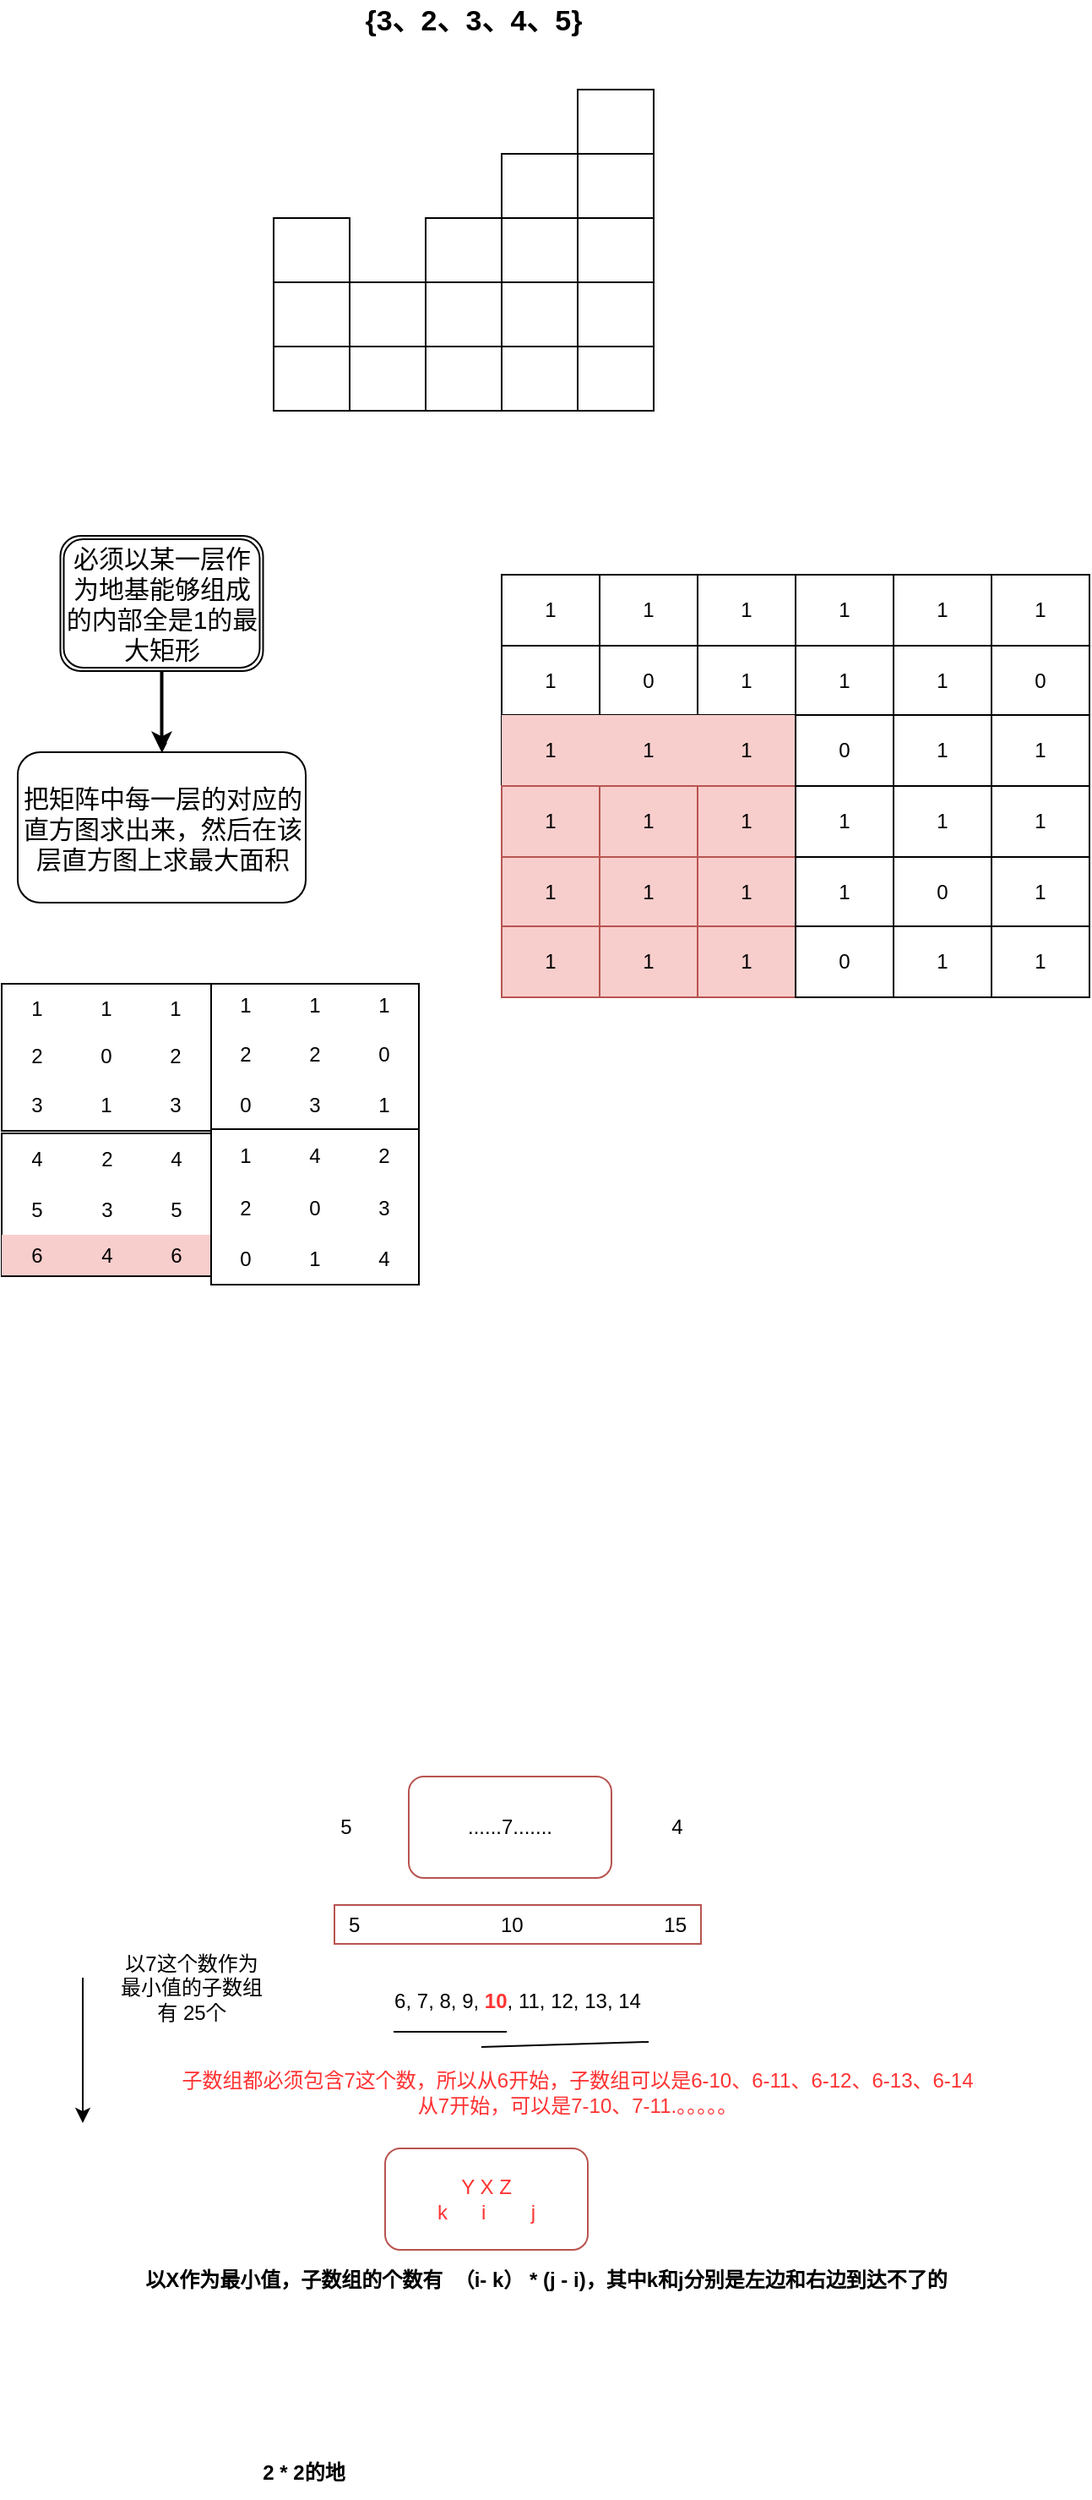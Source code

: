 <mxfile version="17.4.6" type="github">
  <diagram id="Ao6Q-67OHpFfz_EzXNG_" name="第 1 页">
    <mxGraphModel dx="3519" dy="1708" grid="0" gridSize="10" guides="1" tooltips="1" connect="1" arrows="1" fold="1" page="1" pageScale="1" pageWidth="827" pageHeight="1169" math="0" shadow="0">
      <root>
        <mxCell id="0" />
        <mxCell id="1" parent="0" />
        <mxCell id="5DBd3WqgXzm7yz9lVZFs-1" value="{3、2、3、4、5}" style="text;html=1;strokeColor=none;fillColor=none;align=center;verticalAlign=middle;whiteSpace=wrap;rounded=0;fontStyle=1;fontSize=17;" parent="1" vertex="1">
          <mxGeometry x="-2196" y="-496" width="203" height="25" as="geometry" />
        </mxCell>
        <mxCell id="5DBd3WqgXzm7yz9lVZFs-2" value="" style="group;" parent="1" vertex="1" connectable="0">
          <mxGeometry x="-2213" y="-443" width="225" height="190" as="geometry" />
        </mxCell>
        <mxCell id="5DBd3WqgXzm7yz9lVZFs-3" value="" style="rounded=0;whiteSpace=wrap;html=1;" parent="5DBd3WqgXzm7yz9lVZFs-2" vertex="1">
          <mxGeometry y="76" width="45" height="38" as="geometry" />
        </mxCell>
        <mxCell id="5DBd3WqgXzm7yz9lVZFs-4" value="" style="rounded=0;whiteSpace=wrap;html=1;" parent="5DBd3WqgXzm7yz9lVZFs-2" vertex="1">
          <mxGeometry y="114" width="45" height="38" as="geometry" />
        </mxCell>
        <mxCell id="5DBd3WqgXzm7yz9lVZFs-5" value="" style="rounded=0;whiteSpace=wrap;html=1;" parent="5DBd3WqgXzm7yz9lVZFs-2" vertex="1">
          <mxGeometry y="152" width="45" height="38" as="geometry" />
        </mxCell>
        <mxCell id="5DBd3WqgXzm7yz9lVZFs-6" value="" style="rounded=0;whiteSpace=wrap;html=1;" parent="5DBd3WqgXzm7yz9lVZFs-2" vertex="1">
          <mxGeometry x="45" y="152" width="45" height="38" as="geometry" />
        </mxCell>
        <mxCell id="5DBd3WqgXzm7yz9lVZFs-7" value="" style="rounded=0;whiteSpace=wrap;html=1;" parent="5DBd3WqgXzm7yz9lVZFs-2" vertex="1">
          <mxGeometry x="45" y="114" width="45" height="38" as="geometry" />
        </mxCell>
        <mxCell id="5DBd3WqgXzm7yz9lVZFs-8" value="" style="rounded=0;whiteSpace=wrap;html=1;" parent="5DBd3WqgXzm7yz9lVZFs-2" vertex="1">
          <mxGeometry x="90" y="152" width="45" height="38" as="geometry" />
        </mxCell>
        <mxCell id="5DBd3WqgXzm7yz9lVZFs-9" style="edgeStyle=none;rounded=0;orthogonalLoop=1;jettySize=auto;html=1;exitX=1;exitY=0.75;exitDx=0;exitDy=0;fontSize=17;endArrow=none;endFill=0;" parent="5DBd3WqgXzm7yz9lVZFs-2" source="5DBd3WqgXzm7yz9lVZFs-10" target="5DBd3WqgXzm7yz9lVZFs-11" edge="1">
          <mxGeometry relative="1" as="geometry" />
        </mxCell>
        <mxCell id="5DBd3WqgXzm7yz9lVZFs-10" value="" style="rounded=0;whiteSpace=wrap;html=1;" parent="5DBd3WqgXzm7yz9lVZFs-2" vertex="1">
          <mxGeometry x="90" y="114" width="45" height="38" as="geometry" />
        </mxCell>
        <mxCell id="5DBd3WqgXzm7yz9lVZFs-11" value="" style="rounded=0;whiteSpace=wrap;html=1;" parent="5DBd3WqgXzm7yz9lVZFs-2" vertex="1">
          <mxGeometry x="90" y="76" width="45" height="38" as="geometry" />
        </mxCell>
        <mxCell id="5DBd3WqgXzm7yz9lVZFs-12" value="" style="rounded=0;whiteSpace=wrap;html=1;" parent="5DBd3WqgXzm7yz9lVZFs-2" vertex="1">
          <mxGeometry x="135" y="152" width="45" height="38" as="geometry" />
        </mxCell>
        <mxCell id="5DBd3WqgXzm7yz9lVZFs-13" value="" style="rounded=0;whiteSpace=wrap;html=1;" parent="5DBd3WqgXzm7yz9lVZFs-2" vertex="1">
          <mxGeometry x="135" y="114" width="45" height="38" as="geometry" />
        </mxCell>
        <mxCell id="5DBd3WqgXzm7yz9lVZFs-14" style="edgeStyle=none;rounded=0;orthogonalLoop=1;jettySize=auto;html=1;exitX=0.25;exitY=1;exitDx=0;exitDy=0;fontSize=17;endArrow=none;endFill=0;" parent="5DBd3WqgXzm7yz9lVZFs-2" source="5DBd3WqgXzm7yz9lVZFs-15" target="5DBd3WqgXzm7yz9lVZFs-11" edge="1">
          <mxGeometry relative="1" as="geometry" />
        </mxCell>
        <mxCell id="5DBd3WqgXzm7yz9lVZFs-15" value="" style="rounded=0;whiteSpace=wrap;html=1;" parent="5DBd3WqgXzm7yz9lVZFs-2" vertex="1">
          <mxGeometry x="135" y="76" width="45" height="38" as="geometry" />
        </mxCell>
        <mxCell id="5DBd3WqgXzm7yz9lVZFs-16" value="" style="rounded=0;whiteSpace=wrap;html=1;" parent="5DBd3WqgXzm7yz9lVZFs-2" vertex="1">
          <mxGeometry x="135" y="38" width="45" height="38" as="geometry" />
        </mxCell>
        <mxCell id="5DBd3WqgXzm7yz9lVZFs-17" value="" style="rounded=0;whiteSpace=wrap;html=1;" parent="5DBd3WqgXzm7yz9lVZFs-2" vertex="1">
          <mxGeometry x="180" y="152" width="45" height="38" as="geometry" />
        </mxCell>
        <mxCell id="5DBd3WqgXzm7yz9lVZFs-18" value="" style="rounded=0;whiteSpace=wrap;html=1;" parent="5DBd3WqgXzm7yz9lVZFs-2" vertex="1">
          <mxGeometry x="180" y="114" width="45" height="38" as="geometry" />
        </mxCell>
        <mxCell id="5DBd3WqgXzm7yz9lVZFs-19" value="" style="rounded=0;whiteSpace=wrap;html=1;" parent="5DBd3WqgXzm7yz9lVZFs-2" vertex="1">
          <mxGeometry x="180" y="76" width="45" height="38" as="geometry" />
        </mxCell>
        <mxCell id="5DBd3WqgXzm7yz9lVZFs-20" value="" style="rounded=0;whiteSpace=wrap;html=1;" parent="5DBd3WqgXzm7yz9lVZFs-2" vertex="1">
          <mxGeometry x="180" y="38" width="45" height="38" as="geometry" />
        </mxCell>
        <mxCell id="5DBd3WqgXzm7yz9lVZFs-21" value="" style="rounded=0;whiteSpace=wrap;html=1;" parent="5DBd3WqgXzm7yz9lVZFs-2" vertex="1">
          <mxGeometry x="180" width="45" height="38" as="geometry" />
        </mxCell>
        <mxCell id="aiMcgrZ3w5792oBM2h3q-2" value="" style="shape=table;html=1;whiteSpace=wrap;startSize=0;container=1;collapsible=0;childLayout=tableLayout;" vertex="1" parent="1">
          <mxGeometry x="-2078" y="-156" width="174" height="125" as="geometry" />
        </mxCell>
        <mxCell id="aiMcgrZ3w5792oBM2h3q-3" value="" style="shape=tableRow;horizontal=0;startSize=0;swimlaneHead=0;swimlaneBody=0;top=0;left=0;bottom=0;right=0;collapsible=0;dropTarget=0;fillColor=none;points=[[0,0.5],[1,0.5]];portConstraint=eastwest;" vertex="1" parent="aiMcgrZ3w5792oBM2h3q-2">
          <mxGeometry width="174" height="42" as="geometry" />
        </mxCell>
        <mxCell id="aiMcgrZ3w5792oBM2h3q-4" value="1" style="shape=partialRectangle;html=1;whiteSpace=wrap;connectable=0;fillColor=none;top=0;left=0;bottom=0;right=0;overflow=hidden;" vertex="1" parent="aiMcgrZ3w5792oBM2h3q-3">
          <mxGeometry width="58" height="42" as="geometry">
            <mxRectangle width="58" height="42" as="alternateBounds" />
          </mxGeometry>
        </mxCell>
        <mxCell id="aiMcgrZ3w5792oBM2h3q-5" value="1" style="shape=partialRectangle;html=1;whiteSpace=wrap;connectable=0;fillColor=none;top=0;left=0;bottom=0;right=0;overflow=hidden;" vertex="1" parent="aiMcgrZ3w5792oBM2h3q-3">
          <mxGeometry x="58" width="58" height="42" as="geometry">
            <mxRectangle width="58" height="42" as="alternateBounds" />
          </mxGeometry>
        </mxCell>
        <mxCell id="aiMcgrZ3w5792oBM2h3q-6" value="1" style="shape=partialRectangle;html=1;whiteSpace=wrap;connectable=0;fillColor=none;top=0;left=0;bottom=0;right=0;overflow=hidden;" vertex="1" parent="aiMcgrZ3w5792oBM2h3q-3">
          <mxGeometry x="116" width="58" height="42" as="geometry">
            <mxRectangle width="58" height="42" as="alternateBounds" />
          </mxGeometry>
        </mxCell>
        <mxCell id="aiMcgrZ3w5792oBM2h3q-7" value="" style="shape=tableRow;horizontal=0;startSize=0;swimlaneHead=0;swimlaneBody=0;top=0;left=0;bottom=0;right=0;collapsible=0;dropTarget=0;fillColor=none;points=[[0,0.5],[1,0.5]];portConstraint=eastwest;" vertex="1" parent="aiMcgrZ3w5792oBM2h3q-2">
          <mxGeometry y="42" width="174" height="41" as="geometry" />
        </mxCell>
        <mxCell id="aiMcgrZ3w5792oBM2h3q-8" value="1" style="shape=partialRectangle;html=1;whiteSpace=wrap;connectable=0;fillColor=none;top=0;left=0;bottom=0;right=0;overflow=hidden;" vertex="1" parent="aiMcgrZ3w5792oBM2h3q-7">
          <mxGeometry width="58" height="41" as="geometry">
            <mxRectangle width="58" height="41" as="alternateBounds" />
          </mxGeometry>
        </mxCell>
        <mxCell id="aiMcgrZ3w5792oBM2h3q-9" value="0" style="shape=partialRectangle;html=1;whiteSpace=wrap;connectable=0;fillColor=none;top=0;left=0;bottom=0;right=0;overflow=hidden;" vertex="1" parent="aiMcgrZ3w5792oBM2h3q-7">
          <mxGeometry x="58" width="58" height="41" as="geometry">
            <mxRectangle width="58" height="41" as="alternateBounds" />
          </mxGeometry>
        </mxCell>
        <mxCell id="aiMcgrZ3w5792oBM2h3q-10" value="1" style="shape=partialRectangle;html=1;whiteSpace=wrap;connectable=0;fillColor=none;top=0;left=0;bottom=0;right=0;overflow=hidden;" vertex="1" parent="aiMcgrZ3w5792oBM2h3q-7">
          <mxGeometry x="116" width="58" height="41" as="geometry">
            <mxRectangle width="58" height="41" as="alternateBounds" />
          </mxGeometry>
        </mxCell>
        <mxCell id="aiMcgrZ3w5792oBM2h3q-11" value="" style="shape=tableRow;horizontal=0;startSize=0;swimlaneHead=0;swimlaneBody=0;top=0;left=0;bottom=0;right=0;collapsible=0;dropTarget=0;fillColor=#f8cecc;points=[[0,0.5],[1,0.5]];portConstraint=eastwest;strokeColor=#b85450;" vertex="1" parent="aiMcgrZ3w5792oBM2h3q-2">
          <mxGeometry y="83" width="174" height="42" as="geometry" />
        </mxCell>
        <mxCell id="aiMcgrZ3w5792oBM2h3q-12" value="1" style="shape=partialRectangle;html=1;whiteSpace=wrap;connectable=0;fillColor=#f8cecc;top=0;left=0;bottom=0;right=0;overflow=hidden;strokeColor=#B85450;" vertex="1" parent="aiMcgrZ3w5792oBM2h3q-11">
          <mxGeometry width="58" height="42" as="geometry">
            <mxRectangle width="58" height="42" as="alternateBounds" />
          </mxGeometry>
        </mxCell>
        <mxCell id="aiMcgrZ3w5792oBM2h3q-13" value="1" style="shape=partialRectangle;html=1;whiteSpace=wrap;connectable=0;fillColor=#f8cecc;top=0;left=0;bottom=0;right=0;overflow=hidden;strokeColor=#b85450;" vertex="1" parent="aiMcgrZ3w5792oBM2h3q-11">
          <mxGeometry x="58" width="58" height="42" as="geometry">
            <mxRectangle width="58" height="42" as="alternateBounds" />
          </mxGeometry>
        </mxCell>
        <mxCell id="aiMcgrZ3w5792oBM2h3q-14" value="1" style="shape=partialRectangle;html=1;whiteSpace=wrap;connectable=0;fillColor=#f8cecc;top=0;left=0;bottom=0;right=0;overflow=hidden;pointerEvents=1;strokeColor=#b85450;" vertex="1" parent="aiMcgrZ3w5792oBM2h3q-11">
          <mxGeometry x="116" width="58" height="42" as="geometry">
            <mxRectangle width="58" height="42" as="alternateBounds" />
          </mxGeometry>
        </mxCell>
        <mxCell id="aiMcgrZ3w5792oBM2h3q-15" value="" style="shape=table;html=1;whiteSpace=wrap;startSize=0;container=1;collapsible=0;childLayout=tableLayout;fillColor=#f8cecc;strokeColor=#b85450;" vertex="1" parent="1">
          <mxGeometry x="-2078" y="-31" width="174" height="125" as="geometry" />
        </mxCell>
        <mxCell id="aiMcgrZ3w5792oBM2h3q-16" value="" style="shape=tableRow;horizontal=0;startSize=0;swimlaneHead=0;swimlaneBody=0;top=0;left=0;bottom=0;right=0;collapsible=0;dropTarget=0;fillColor=none;points=[[0,0.5],[1,0.5]];portConstraint=eastwest;" vertex="1" parent="aiMcgrZ3w5792oBM2h3q-15">
          <mxGeometry width="174" height="42" as="geometry" />
        </mxCell>
        <mxCell id="aiMcgrZ3w5792oBM2h3q-17" value="1" style="shape=partialRectangle;html=1;whiteSpace=wrap;connectable=0;fillColor=none;top=0;left=0;bottom=0;right=0;overflow=hidden;" vertex="1" parent="aiMcgrZ3w5792oBM2h3q-16">
          <mxGeometry width="58" height="42" as="geometry">
            <mxRectangle width="58" height="42" as="alternateBounds" />
          </mxGeometry>
        </mxCell>
        <mxCell id="aiMcgrZ3w5792oBM2h3q-18" value="1" style="shape=partialRectangle;html=1;whiteSpace=wrap;connectable=0;fillColor=none;top=0;left=0;bottom=0;right=0;overflow=hidden;" vertex="1" parent="aiMcgrZ3w5792oBM2h3q-16">
          <mxGeometry x="58" width="58" height="42" as="geometry">
            <mxRectangle width="58" height="42" as="alternateBounds" />
          </mxGeometry>
        </mxCell>
        <mxCell id="aiMcgrZ3w5792oBM2h3q-19" value="1" style="shape=partialRectangle;html=1;whiteSpace=wrap;connectable=0;fillColor=none;top=0;left=0;bottom=0;right=0;overflow=hidden;" vertex="1" parent="aiMcgrZ3w5792oBM2h3q-16">
          <mxGeometry x="116" width="58" height="42" as="geometry">
            <mxRectangle width="58" height="42" as="alternateBounds" />
          </mxGeometry>
        </mxCell>
        <mxCell id="aiMcgrZ3w5792oBM2h3q-20" value="" style="shape=tableRow;horizontal=0;startSize=0;swimlaneHead=0;swimlaneBody=0;top=0;left=0;bottom=0;right=0;collapsible=0;dropTarget=0;fillColor=none;points=[[0,0.5],[1,0.5]];portConstraint=eastwest;" vertex="1" parent="aiMcgrZ3w5792oBM2h3q-15">
          <mxGeometry y="42" width="174" height="41" as="geometry" />
        </mxCell>
        <mxCell id="aiMcgrZ3w5792oBM2h3q-21" value="1" style="shape=partialRectangle;html=1;whiteSpace=wrap;connectable=0;fillColor=none;top=0;left=0;bottom=0;right=0;overflow=hidden;" vertex="1" parent="aiMcgrZ3w5792oBM2h3q-20">
          <mxGeometry width="58" height="41" as="geometry">
            <mxRectangle width="58" height="41" as="alternateBounds" />
          </mxGeometry>
        </mxCell>
        <mxCell id="aiMcgrZ3w5792oBM2h3q-22" value="1" style="shape=partialRectangle;html=1;whiteSpace=wrap;connectable=0;fillColor=none;top=0;left=0;bottom=0;right=0;overflow=hidden;" vertex="1" parent="aiMcgrZ3w5792oBM2h3q-20">
          <mxGeometry x="58" width="58" height="41" as="geometry">
            <mxRectangle width="58" height="41" as="alternateBounds" />
          </mxGeometry>
        </mxCell>
        <mxCell id="aiMcgrZ3w5792oBM2h3q-23" value="1" style="shape=partialRectangle;html=1;whiteSpace=wrap;connectable=0;fillColor=none;top=0;left=0;bottom=0;right=0;overflow=hidden;" vertex="1" parent="aiMcgrZ3w5792oBM2h3q-20">
          <mxGeometry x="116" width="58" height="41" as="geometry">
            <mxRectangle width="58" height="41" as="alternateBounds" />
          </mxGeometry>
        </mxCell>
        <mxCell id="aiMcgrZ3w5792oBM2h3q-24" value="" style="shape=tableRow;horizontal=0;startSize=0;swimlaneHead=0;swimlaneBody=0;top=0;left=0;bottom=0;right=0;collapsible=0;dropTarget=0;fillColor=none;points=[[0,0.5],[1,0.5]];portConstraint=eastwest;" vertex="1" parent="aiMcgrZ3w5792oBM2h3q-15">
          <mxGeometry y="83" width="174" height="42" as="geometry" />
        </mxCell>
        <mxCell id="aiMcgrZ3w5792oBM2h3q-25" value="1" style="shape=partialRectangle;html=1;whiteSpace=wrap;connectable=0;fillColor=none;top=0;left=0;bottom=0;right=0;overflow=hidden;" vertex="1" parent="aiMcgrZ3w5792oBM2h3q-24">
          <mxGeometry width="58" height="42" as="geometry">
            <mxRectangle width="58" height="42" as="alternateBounds" />
          </mxGeometry>
        </mxCell>
        <mxCell id="aiMcgrZ3w5792oBM2h3q-26" value="1" style="shape=partialRectangle;html=1;whiteSpace=wrap;connectable=0;fillColor=none;top=0;left=0;bottom=0;right=0;overflow=hidden;" vertex="1" parent="aiMcgrZ3w5792oBM2h3q-24">
          <mxGeometry x="58" width="58" height="42" as="geometry">
            <mxRectangle width="58" height="42" as="alternateBounds" />
          </mxGeometry>
        </mxCell>
        <mxCell id="aiMcgrZ3w5792oBM2h3q-27" value="1" style="shape=partialRectangle;html=1;whiteSpace=wrap;connectable=0;fillColor=none;top=0;left=0;bottom=0;right=0;overflow=hidden;pointerEvents=1;" vertex="1" parent="aiMcgrZ3w5792oBM2h3q-24">
          <mxGeometry x="116" width="58" height="42" as="geometry">
            <mxRectangle width="58" height="42" as="alternateBounds" />
          </mxGeometry>
        </mxCell>
        <mxCell id="aiMcgrZ3w5792oBM2h3q-28" value="" style="shape=table;html=1;whiteSpace=wrap;startSize=0;container=1;collapsible=0;childLayout=tableLayout;" vertex="1" parent="1">
          <mxGeometry x="-1904" y="-156" width="174" height="125" as="geometry" />
        </mxCell>
        <mxCell id="aiMcgrZ3w5792oBM2h3q-29" value="" style="shape=tableRow;horizontal=0;startSize=0;swimlaneHead=0;swimlaneBody=0;top=0;left=0;bottom=0;right=0;collapsible=0;dropTarget=0;fillColor=none;points=[[0,0.5],[1,0.5]];portConstraint=eastwest;" vertex="1" parent="aiMcgrZ3w5792oBM2h3q-28">
          <mxGeometry width="174" height="42" as="geometry" />
        </mxCell>
        <mxCell id="aiMcgrZ3w5792oBM2h3q-30" value="1" style="shape=partialRectangle;html=1;whiteSpace=wrap;connectable=0;fillColor=none;top=0;left=0;bottom=0;right=0;overflow=hidden;" vertex="1" parent="aiMcgrZ3w5792oBM2h3q-29">
          <mxGeometry width="58" height="42" as="geometry">
            <mxRectangle width="58" height="42" as="alternateBounds" />
          </mxGeometry>
        </mxCell>
        <mxCell id="aiMcgrZ3w5792oBM2h3q-31" value="1" style="shape=partialRectangle;html=1;whiteSpace=wrap;connectable=0;fillColor=none;top=0;left=0;bottom=0;right=0;overflow=hidden;" vertex="1" parent="aiMcgrZ3w5792oBM2h3q-29">
          <mxGeometry x="58" width="58" height="42" as="geometry">
            <mxRectangle width="58" height="42" as="alternateBounds" />
          </mxGeometry>
        </mxCell>
        <mxCell id="aiMcgrZ3w5792oBM2h3q-32" value="1" style="shape=partialRectangle;html=1;whiteSpace=wrap;connectable=0;fillColor=none;top=0;left=0;bottom=0;right=0;overflow=hidden;" vertex="1" parent="aiMcgrZ3w5792oBM2h3q-29">
          <mxGeometry x="116" width="58" height="42" as="geometry">
            <mxRectangle width="58" height="42" as="alternateBounds" />
          </mxGeometry>
        </mxCell>
        <mxCell id="aiMcgrZ3w5792oBM2h3q-33" value="" style="shape=tableRow;horizontal=0;startSize=0;swimlaneHead=0;swimlaneBody=0;top=0;left=0;bottom=0;right=0;collapsible=0;dropTarget=0;fillColor=none;points=[[0,0.5],[1,0.5]];portConstraint=eastwest;" vertex="1" parent="aiMcgrZ3w5792oBM2h3q-28">
          <mxGeometry y="42" width="174" height="41" as="geometry" />
        </mxCell>
        <mxCell id="aiMcgrZ3w5792oBM2h3q-34" value="1" style="shape=partialRectangle;html=1;whiteSpace=wrap;connectable=0;fillColor=none;top=0;left=0;bottom=0;right=0;overflow=hidden;" vertex="1" parent="aiMcgrZ3w5792oBM2h3q-33">
          <mxGeometry width="58" height="41" as="geometry">
            <mxRectangle width="58" height="41" as="alternateBounds" />
          </mxGeometry>
        </mxCell>
        <mxCell id="aiMcgrZ3w5792oBM2h3q-35" value="1" style="shape=partialRectangle;html=1;whiteSpace=wrap;connectable=0;fillColor=none;top=0;left=0;bottom=0;right=0;overflow=hidden;" vertex="1" parent="aiMcgrZ3w5792oBM2h3q-33">
          <mxGeometry x="58" width="58" height="41" as="geometry">
            <mxRectangle width="58" height="41" as="alternateBounds" />
          </mxGeometry>
        </mxCell>
        <mxCell id="aiMcgrZ3w5792oBM2h3q-36" value="0" style="shape=partialRectangle;html=1;whiteSpace=wrap;connectable=0;fillColor=none;top=0;left=0;bottom=0;right=0;overflow=hidden;" vertex="1" parent="aiMcgrZ3w5792oBM2h3q-33">
          <mxGeometry x="116" width="58" height="41" as="geometry">
            <mxRectangle width="58" height="41" as="alternateBounds" />
          </mxGeometry>
        </mxCell>
        <mxCell id="aiMcgrZ3w5792oBM2h3q-37" value="" style="shape=tableRow;horizontal=0;startSize=0;swimlaneHead=0;swimlaneBody=0;top=0;left=0;bottom=0;right=0;collapsible=0;dropTarget=0;fillColor=none;points=[[0,0.5],[1,0.5]];portConstraint=eastwest;" vertex="1" parent="aiMcgrZ3w5792oBM2h3q-28">
          <mxGeometry y="83" width="174" height="42" as="geometry" />
        </mxCell>
        <mxCell id="aiMcgrZ3w5792oBM2h3q-38" value="0" style="shape=partialRectangle;html=1;whiteSpace=wrap;connectable=0;fillColor=none;top=0;left=0;bottom=0;right=0;overflow=hidden;" vertex="1" parent="aiMcgrZ3w5792oBM2h3q-37">
          <mxGeometry width="58" height="42" as="geometry">
            <mxRectangle width="58" height="42" as="alternateBounds" />
          </mxGeometry>
        </mxCell>
        <mxCell id="aiMcgrZ3w5792oBM2h3q-39" value="1" style="shape=partialRectangle;html=1;whiteSpace=wrap;connectable=0;fillColor=none;top=0;left=0;bottom=0;right=0;overflow=hidden;" vertex="1" parent="aiMcgrZ3w5792oBM2h3q-37">
          <mxGeometry x="58" width="58" height="42" as="geometry">
            <mxRectangle width="58" height="42" as="alternateBounds" />
          </mxGeometry>
        </mxCell>
        <mxCell id="aiMcgrZ3w5792oBM2h3q-40" value="1" style="shape=partialRectangle;html=1;whiteSpace=wrap;connectable=0;fillColor=none;top=0;left=0;bottom=0;right=0;overflow=hidden;pointerEvents=1;" vertex="1" parent="aiMcgrZ3w5792oBM2h3q-37">
          <mxGeometry x="116" width="58" height="42" as="geometry">
            <mxRectangle width="58" height="42" as="alternateBounds" />
          </mxGeometry>
        </mxCell>
        <mxCell id="aiMcgrZ3w5792oBM2h3q-41" value="" style="shape=table;html=1;whiteSpace=wrap;startSize=0;container=1;collapsible=0;childLayout=tableLayout;" vertex="1" parent="1">
          <mxGeometry x="-1904" y="-31" width="174" height="125" as="geometry" />
        </mxCell>
        <mxCell id="aiMcgrZ3w5792oBM2h3q-42" value="" style="shape=tableRow;horizontal=0;startSize=0;swimlaneHead=0;swimlaneBody=0;top=0;left=0;bottom=0;right=0;collapsible=0;dropTarget=0;fillColor=none;points=[[0,0.5],[1,0.5]];portConstraint=eastwest;" vertex="1" parent="aiMcgrZ3w5792oBM2h3q-41">
          <mxGeometry width="174" height="42" as="geometry" />
        </mxCell>
        <mxCell id="aiMcgrZ3w5792oBM2h3q-43" value="1" style="shape=partialRectangle;html=1;whiteSpace=wrap;connectable=0;fillColor=none;top=0;left=0;bottom=0;right=0;overflow=hidden;" vertex="1" parent="aiMcgrZ3w5792oBM2h3q-42">
          <mxGeometry width="58" height="42" as="geometry">
            <mxRectangle width="58" height="42" as="alternateBounds" />
          </mxGeometry>
        </mxCell>
        <mxCell id="aiMcgrZ3w5792oBM2h3q-44" value="1" style="shape=partialRectangle;html=1;whiteSpace=wrap;connectable=0;fillColor=none;top=0;left=0;bottom=0;right=0;overflow=hidden;" vertex="1" parent="aiMcgrZ3w5792oBM2h3q-42">
          <mxGeometry x="58" width="58" height="42" as="geometry">
            <mxRectangle width="58" height="42" as="alternateBounds" />
          </mxGeometry>
        </mxCell>
        <mxCell id="aiMcgrZ3w5792oBM2h3q-45" value="1" style="shape=partialRectangle;html=1;whiteSpace=wrap;connectable=0;fillColor=none;top=0;left=0;bottom=0;right=0;overflow=hidden;" vertex="1" parent="aiMcgrZ3w5792oBM2h3q-42">
          <mxGeometry x="116" width="58" height="42" as="geometry">
            <mxRectangle width="58" height="42" as="alternateBounds" />
          </mxGeometry>
        </mxCell>
        <mxCell id="aiMcgrZ3w5792oBM2h3q-46" value="" style="shape=tableRow;horizontal=0;startSize=0;swimlaneHead=0;swimlaneBody=0;top=0;left=0;bottom=0;right=0;collapsible=0;dropTarget=0;fillColor=none;points=[[0,0.5],[1,0.5]];portConstraint=eastwest;" vertex="1" parent="aiMcgrZ3w5792oBM2h3q-41">
          <mxGeometry y="42" width="174" height="41" as="geometry" />
        </mxCell>
        <mxCell id="aiMcgrZ3w5792oBM2h3q-47" value="1" style="shape=partialRectangle;html=1;whiteSpace=wrap;connectable=0;fillColor=none;top=0;left=0;bottom=0;right=0;overflow=hidden;" vertex="1" parent="aiMcgrZ3w5792oBM2h3q-46">
          <mxGeometry width="58" height="41" as="geometry">
            <mxRectangle width="58" height="41" as="alternateBounds" />
          </mxGeometry>
        </mxCell>
        <mxCell id="aiMcgrZ3w5792oBM2h3q-48" value="0" style="shape=partialRectangle;html=1;whiteSpace=wrap;connectable=0;fillColor=none;top=0;left=0;bottom=0;right=0;overflow=hidden;" vertex="1" parent="aiMcgrZ3w5792oBM2h3q-46">
          <mxGeometry x="58" width="58" height="41" as="geometry">
            <mxRectangle width="58" height="41" as="alternateBounds" />
          </mxGeometry>
        </mxCell>
        <mxCell id="aiMcgrZ3w5792oBM2h3q-49" value="1" style="shape=partialRectangle;html=1;whiteSpace=wrap;connectable=0;fillColor=none;top=0;left=0;bottom=0;right=0;overflow=hidden;" vertex="1" parent="aiMcgrZ3w5792oBM2h3q-46">
          <mxGeometry x="116" width="58" height="41" as="geometry">
            <mxRectangle width="58" height="41" as="alternateBounds" />
          </mxGeometry>
        </mxCell>
        <mxCell id="aiMcgrZ3w5792oBM2h3q-50" value="" style="shape=tableRow;horizontal=0;startSize=0;swimlaneHead=0;swimlaneBody=0;top=0;left=0;bottom=0;right=0;collapsible=0;dropTarget=0;fillColor=none;points=[[0,0.5],[1,0.5]];portConstraint=eastwest;" vertex="1" parent="aiMcgrZ3w5792oBM2h3q-41">
          <mxGeometry y="83" width="174" height="42" as="geometry" />
        </mxCell>
        <mxCell id="aiMcgrZ3w5792oBM2h3q-51" value="0" style="shape=partialRectangle;html=1;whiteSpace=wrap;connectable=0;fillColor=none;top=0;left=0;bottom=0;right=0;overflow=hidden;" vertex="1" parent="aiMcgrZ3w5792oBM2h3q-50">
          <mxGeometry width="58" height="42" as="geometry">
            <mxRectangle width="58" height="42" as="alternateBounds" />
          </mxGeometry>
        </mxCell>
        <mxCell id="aiMcgrZ3w5792oBM2h3q-52" value="1" style="shape=partialRectangle;html=1;whiteSpace=wrap;connectable=0;fillColor=none;top=0;left=0;bottom=0;right=0;overflow=hidden;" vertex="1" parent="aiMcgrZ3w5792oBM2h3q-50">
          <mxGeometry x="58" width="58" height="42" as="geometry">
            <mxRectangle width="58" height="42" as="alternateBounds" />
          </mxGeometry>
        </mxCell>
        <mxCell id="aiMcgrZ3w5792oBM2h3q-53" value="1" style="shape=partialRectangle;html=1;whiteSpace=wrap;connectable=0;fillColor=none;top=0;left=0;bottom=0;right=0;overflow=hidden;pointerEvents=1;" vertex="1" parent="aiMcgrZ3w5792oBM2h3q-50">
          <mxGeometry x="116" width="58" height="42" as="geometry">
            <mxRectangle width="58" height="42" as="alternateBounds" />
          </mxGeometry>
        </mxCell>
        <mxCell id="aiMcgrZ3w5792oBM2h3q-55" value="把矩阵中每一层的对应的直方图求出来，然后在该层直方图上求最大面积" style="rounded=1;whiteSpace=wrap;html=1;fontSize=15;" vertex="1" parent="1">
          <mxGeometry x="-2364.5" y="-51" width="170.5" height="89" as="geometry" />
        </mxCell>
        <mxCell id="aiMcgrZ3w5792oBM2h3q-58" style="edgeStyle=orthogonalEdgeStyle;rounded=0;orthogonalLoop=1;jettySize=auto;html=1;entryX=0.5;entryY=0;entryDx=0;entryDy=0;fontSize=16;strokeWidth=2;" edge="1" parent="1" source="aiMcgrZ3w5792oBM2h3q-57" target="aiMcgrZ3w5792oBM2h3q-55">
          <mxGeometry relative="1" as="geometry" />
        </mxCell>
        <mxCell id="aiMcgrZ3w5792oBM2h3q-59" value="" style="edgeStyle=orthogonalEdgeStyle;rounded=0;orthogonalLoop=1;jettySize=auto;html=1;fontSize=16;strokeWidth=0;" edge="1" parent="1" source="aiMcgrZ3w5792oBM2h3q-57" target="aiMcgrZ3w5792oBM2h3q-55">
          <mxGeometry relative="1" as="geometry" />
        </mxCell>
        <mxCell id="aiMcgrZ3w5792oBM2h3q-57" value="必须以某一层作为地基能够组成的内部全是1的最大矩形" style="shape=ext;double=1;rounded=1;whiteSpace=wrap;html=1;fontSize=15;" vertex="1" parent="1">
          <mxGeometry x="-2339.25" y="-179" width="120" height="80" as="geometry" />
        </mxCell>
        <mxCell id="aiMcgrZ3w5792oBM2h3q-62" value="" style="shape=table;html=1;whiteSpace=wrap;startSize=0;container=1;collapsible=0;childLayout=tableLayout;columnLines=0;rowLines=0;rounded=0;sketch=0;" vertex="1" parent="1">
          <mxGeometry x="-2374" y="86" width="124" height="87" as="geometry" />
        </mxCell>
        <mxCell id="aiMcgrZ3w5792oBM2h3q-63" value="" style="shape=tableRow;horizontal=0;startSize=0;swimlaneHead=0;swimlaneBody=0;top=0;left=0;bottom=0;right=0;collapsible=0;dropTarget=0;fillColor=none;points=[[0,0.5],[1,0.5]];portConstraint=eastwest;rounded=0;sketch=0;" vertex="1" parent="aiMcgrZ3w5792oBM2h3q-62">
          <mxGeometry width="124" height="29" as="geometry" />
        </mxCell>
        <mxCell id="aiMcgrZ3w5792oBM2h3q-64" value="1" style="shape=partialRectangle;html=1;whiteSpace=wrap;connectable=0;fillColor=none;top=0;left=0;bottom=0;right=0;overflow=hidden;fontSize=12;rounded=0;sketch=0;" vertex="1" parent="aiMcgrZ3w5792oBM2h3q-63">
          <mxGeometry width="42" height="29" as="geometry">
            <mxRectangle width="42" height="29" as="alternateBounds" />
          </mxGeometry>
        </mxCell>
        <mxCell id="aiMcgrZ3w5792oBM2h3q-65" value="1" style="shape=partialRectangle;html=1;whiteSpace=wrap;connectable=0;fillColor=none;top=0;left=0;bottom=0;right=0;overflow=hidden;fontSize=12;rounded=0;sketch=0;" vertex="1" parent="aiMcgrZ3w5792oBM2h3q-63">
          <mxGeometry x="42" width="40" height="29" as="geometry">
            <mxRectangle width="40" height="29" as="alternateBounds" />
          </mxGeometry>
        </mxCell>
        <mxCell id="aiMcgrZ3w5792oBM2h3q-66" value="1" style="shape=partialRectangle;html=1;whiteSpace=wrap;connectable=0;fillColor=none;top=0;left=0;bottom=0;right=0;overflow=hidden;fontSize=12;rounded=0;sketch=0;" vertex="1" parent="aiMcgrZ3w5792oBM2h3q-63">
          <mxGeometry x="82" width="42" height="29" as="geometry">
            <mxRectangle width="42" height="29" as="alternateBounds" />
          </mxGeometry>
        </mxCell>
        <mxCell id="aiMcgrZ3w5792oBM2h3q-67" value="" style="shape=tableRow;horizontal=0;startSize=0;swimlaneHead=0;swimlaneBody=0;top=0;left=0;bottom=0;right=0;collapsible=0;dropTarget=0;fillColor=none;points=[[0,0.5],[1,0.5]];portConstraint=eastwest;rounded=0;sketch=0;" vertex="1" parent="aiMcgrZ3w5792oBM2h3q-62">
          <mxGeometry y="29" width="124" height="28" as="geometry" />
        </mxCell>
        <mxCell id="aiMcgrZ3w5792oBM2h3q-68" value="2" style="shape=partialRectangle;html=1;whiteSpace=wrap;connectable=0;fillColor=none;top=0;left=0;bottom=0;right=0;overflow=hidden;fontSize=12;rounded=0;sketch=0;" vertex="1" parent="aiMcgrZ3w5792oBM2h3q-67">
          <mxGeometry width="42" height="28" as="geometry">
            <mxRectangle width="42" height="28" as="alternateBounds" />
          </mxGeometry>
        </mxCell>
        <mxCell id="aiMcgrZ3w5792oBM2h3q-69" value="0" style="shape=partialRectangle;html=1;whiteSpace=wrap;connectable=0;fillColor=none;top=0;left=0;bottom=0;right=0;overflow=hidden;fontSize=12;rounded=0;sketch=0;" vertex="1" parent="aiMcgrZ3w5792oBM2h3q-67">
          <mxGeometry x="42" width="40" height="28" as="geometry">
            <mxRectangle width="40" height="28" as="alternateBounds" />
          </mxGeometry>
        </mxCell>
        <mxCell id="aiMcgrZ3w5792oBM2h3q-70" value="2" style="shape=partialRectangle;html=1;whiteSpace=wrap;connectable=0;fillColor=none;top=0;left=0;bottom=0;right=0;overflow=hidden;fontSize=12;rounded=0;sketch=0;" vertex="1" parent="aiMcgrZ3w5792oBM2h3q-67">
          <mxGeometry x="82" width="42" height="28" as="geometry">
            <mxRectangle width="42" height="28" as="alternateBounds" />
          </mxGeometry>
        </mxCell>
        <mxCell id="aiMcgrZ3w5792oBM2h3q-71" value="" style="shape=tableRow;horizontal=0;startSize=0;swimlaneHead=0;swimlaneBody=0;top=0;left=0;bottom=0;right=0;collapsible=0;dropTarget=0;fillColor=none;points=[[0,0.5],[1,0.5]];portConstraint=eastwest;rounded=0;sketch=0;" vertex="1" parent="aiMcgrZ3w5792oBM2h3q-62">
          <mxGeometry y="57" width="124" height="30" as="geometry" />
        </mxCell>
        <mxCell id="aiMcgrZ3w5792oBM2h3q-72" value="3" style="shape=partialRectangle;html=1;whiteSpace=wrap;connectable=0;fillColor=none;top=0;left=0;bottom=0;right=0;overflow=hidden;fontSize=12;rounded=0;sketch=0;" vertex="1" parent="aiMcgrZ3w5792oBM2h3q-71">
          <mxGeometry width="42" height="30" as="geometry">
            <mxRectangle width="42" height="30" as="alternateBounds" />
          </mxGeometry>
        </mxCell>
        <mxCell id="aiMcgrZ3w5792oBM2h3q-73" value="1" style="shape=partialRectangle;html=1;whiteSpace=wrap;connectable=0;fillColor=none;top=0;left=0;bottom=0;right=0;overflow=hidden;fontSize=12;rounded=0;sketch=0;" vertex="1" parent="aiMcgrZ3w5792oBM2h3q-71">
          <mxGeometry x="42" width="40" height="30" as="geometry">
            <mxRectangle width="40" height="30" as="alternateBounds" />
          </mxGeometry>
        </mxCell>
        <mxCell id="aiMcgrZ3w5792oBM2h3q-74" value="3" style="shape=partialRectangle;html=1;whiteSpace=wrap;connectable=0;fillColor=none;top=0;left=0;bottom=0;right=0;overflow=hidden;fontSize=12;rounded=0;sketch=0;" vertex="1" parent="aiMcgrZ3w5792oBM2h3q-71">
          <mxGeometry x="82" width="42" height="30" as="geometry">
            <mxRectangle width="42" height="30" as="alternateBounds" />
          </mxGeometry>
        </mxCell>
        <mxCell id="aiMcgrZ3w5792oBM2h3q-102" value="" style="shape=table;html=1;whiteSpace=wrap;startSize=0;container=1;collapsible=0;childLayout=tableLayout;columnLines=0;rowLines=0;rounded=0;sketch=0;" vertex="1" parent="1">
          <mxGeometry x="-2374" y="174.52" width="124" height="84.48" as="geometry" />
        </mxCell>
        <mxCell id="aiMcgrZ3w5792oBM2h3q-103" value="" style="shape=tableRow;horizontal=0;startSize=0;swimlaneHead=0;swimlaneBody=0;top=0;left=0;bottom=0;right=0;collapsible=0;dropTarget=0;fillColor=none;points=[[0,0.5],[1,0.5]];portConstraint=eastwest;rounded=0;sketch=0;" vertex="1" parent="aiMcgrZ3w5792oBM2h3q-102">
          <mxGeometry width="124" height="31" as="geometry" />
        </mxCell>
        <mxCell id="aiMcgrZ3w5792oBM2h3q-104" value="4" style="shape=partialRectangle;html=1;whiteSpace=wrap;connectable=0;fillColor=none;top=0;left=0;bottom=0;right=0;overflow=hidden;fontSize=12;rounded=0;sketch=0;" vertex="1" parent="aiMcgrZ3w5792oBM2h3q-103">
          <mxGeometry width="42" height="31" as="geometry">
            <mxRectangle width="42" height="31" as="alternateBounds" />
          </mxGeometry>
        </mxCell>
        <mxCell id="aiMcgrZ3w5792oBM2h3q-105" value="2" style="shape=partialRectangle;html=1;whiteSpace=wrap;connectable=0;fillColor=none;top=0;left=0;bottom=0;right=0;overflow=hidden;fontSize=12;rounded=0;sketch=0;" vertex="1" parent="aiMcgrZ3w5792oBM2h3q-103">
          <mxGeometry x="42" width="41" height="31" as="geometry">
            <mxRectangle width="41" height="31" as="alternateBounds" />
          </mxGeometry>
        </mxCell>
        <mxCell id="aiMcgrZ3w5792oBM2h3q-106" value="4" style="shape=partialRectangle;html=1;whiteSpace=wrap;connectable=0;fillColor=none;top=0;left=0;bottom=0;right=0;overflow=hidden;fontSize=12;rounded=0;sketch=0;" vertex="1" parent="aiMcgrZ3w5792oBM2h3q-103">
          <mxGeometry x="83" width="41" height="31" as="geometry">
            <mxRectangle width="41" height="31" as="alternateBounds" />
          </mxGeometry>
        </mxCell>
        <mxCell id="aiMcgrZ3w5792oBM2h3q-107" value="" style="shape=tableRow;horizontal=0;startSize=0;swimlaneHead=0;swimlaneBody=0;top=0;left=0;bottom=0;right=0;collapsible=0;dropTarget=0;fillColor=none;points=[[0,0.5],[1,0.5]];portConstraint=eastwest;rounded=0;sketch=0;" vertex="1" parent="aiMcgrZ3w5792oBM2h3q-102">
          <mxGeometry y="31" width="124" height="29" as="geometry" />
        </mxCell>
        <mxCell id="aiMcgrZ3w5792oBM2h3q-108" value="5" style="shape=partialRectangle;html=1;whiteSpace=wrap;connectable=0;fillColor=none;top=0;left=0;bottom=0;right=0;overflow=hidden;fontSize=12;rounded=0;sketch=0;" vertex="1" parent="aiMcgrZ3w5792oBM2h3q-107">
          <mxGeometry width="42" height="29" as="geometry">
            <mxRectangle width="42" height="29" as="alternateBounds" />
          </mxGeometry>
        </mxCell>
        <mxCell id="aiMcgrZ3w5792oBM2h3q-109" value="3" style="shape=partialRectangle;html=1;whiteSpace=wrap;connectable=0;fillColor=none;top=0;left=0;bottom=0;right=0;overflow=hidden;fontSize=12;rounded=0;sketch=0;" vertex="1" parent="aiMcgrZ3w5792oBM2h3q-107">
          <mxGeometry x="42" width="41" height="29" as="geometry">
            <mxRectangle width="41" height="29" as="alternateBounds" />
          </mxGeometry>
        </mxCell>
        <mxCell id="aiMcgrZ3w5792oBM2h3q-110" value="5" style="shape=partialRectangle;html=1;whiteSpace=wrap;connectable=0;fillColor=none;top=0;left=0;bottom=0;right=0;overflow=hidden;fontSize=12;rounded=0;sketch=0;" vertex="1" parent="aiMcgrZ3w5792oBM2h3q-107">
          <mxGeometry x="83" width="41" height="29" as="geometry">
            <mxRectangle width="41" height="29" as="alternateBounds" />
          </mxGeometry>
        </mxCell>
        <mxCell id="aiMcgrZ3w5792oBM2h3q-111" value="" style="shape=tableRow;horizontal=0;startSize=0;swimlaneHead=0;swimlaneBody=0;top=0;left=0;bottom=0;right=0;collapsible=0;dropTarget=0;fillColor=none;points=[[0,0.5],[1,0.5]];portConstraint=eastwest;rounded=0;sketch=0;" vertex="1" parent="aiMcgrZ3w5792oBM2h3q-102">
          <mxGeometry y="60" width="124" height="24" as="geometry" />
        </mxCell>
        <mxCell id="aiMcgrZ3w5792oBM2h3q-112" value="6" style="shape=partialRectangle;html=1;whiteSpace=wrap;connectable=0;fillColor=#f8cecc;top=0;left=0;bottom=0;right=0;overflow=hidden;fontSize=12;rounded=0;sketch=0;strokeColor=#b85450;" vertex="1" parent="aiMcgrZ3w5792oBM2h3q-111">
          <mxGeometry width="42" height="24" as="geometry">
            <mxRectangle width="42" height="24" as="alternateBounds" />
          </mxGeometry>
        </mxCell>
        <mxCell id="aiMcgrZ3w5792oBM2h3q-113" value="4" style="shape=partialRectangle;html=1;whiteSpace=wrap;connectable=0;fillColor=#f8cecc;top=0;left=0;bottom=0;right=0;overflow=hidden;fontSize=12;rounded=0;sketch=0;strokeColor=#b85450;" vertex="1" parent="aiMcgrZ3w5792oBM2h3q-111">
          <mxGeometry x="42" width="41" height="24" as="geometry">
            <mxRectangle width="41" height="24" as="alternateBounds" />
          </mxGeometry>
        </mxCell>
        <mxCell id="aiMcgrZ3w5792oBM2h3q-114" value="6" style="shape=partialRectangle;html=1;whiteSpace=wrap;connectable=0;fillColor=#f8cecc;top=0;left=0;bottom=0;right=0;overflow=hidden;fontSize=12;rounded=0;sketch=0;strokeColor=#b85450;" vertex="1" parent="aiMcgrZ3w5792oBM2h3q-111">
          <mxGeometry x="83" width="41" height="24" as="geometry">
            <mxRectangle width="41" height="24" as="alternateBounds" />
          </mxGeometry>
        </mxCell>
        <mxCell id="aiMcgrZ3w5792oBM2h3q-115" value="" style="shape=table;html=1;whiteSpace=wrap;startSize=0;container=1;collapsible=0;childLayout=tableLayout;columnLines=0;rowLines=0;rounded=0;sketch=0;" vertex="1" parent="1">
          <mxGeometry x="-2250" y="86" width="123" height="86" as="geometry" />
        </mxCell>
        <mxCell id="aiMcgrZ3w5792oBM2h3q-116" value="" style="shape=tableRow;horizontal=0;startSize=0;swimlaneHead=0;swimlaneBody=0;top=0;left=0;bottom=0;right=0;collapsible=0;dropTarget=0;fillColor=none;points=[[0,0.5],[1,0.5]];portConstraint=eastwest;rounded=0;sketch=0;" vertex="1" parent="aiMcgrZ3w5792oBM2h3q-115">
          <mxGeometry width="123" height="26" as="geometry" />
        </mxCell>
        <mxCell id="aiMcgrZ3w5792oBM2h3q-117" value="1" style="shape=partialRectangle;html=1;whiteSpace=wrap;connectable=0;fillColor=none;top=0;left=0;bottom=0;right=0;overflow=hidden;fontSize=12;rounded=0;sketch=0;" vertex="1" parent="aiMcgrZ3w5792oBM2h3q-116">
          <mxGeometry width="41" height="26" as="geometry">
            <mxRectangle width="41" height="26" as="alternateBounds" />
          </mxGeometry>
        </mxCell>
        <mxCell id="aiMcgrZ3w5792oBM2h3q-118" value="1" style="shape=partialRectangle;html=1;whiteSpace=wrap;connectable=0;fillColor=none;top=0;left=0;bottom=0;right=0;overflow=hidden;fontSize=12;rounded=0;sketch=0;" vertex="1" parent="aiMcgrZ3w5792oBM2h3q-116">
          <mxGeometry x="41" width="41" height="26" as="geometry">
            <mxRectangle width="41" height="26" as="alternateBounds" />
          </mxGeometry>
        </mxCell>
        <mxCell id="aiMcgrZ3w5792oBM2h3q-119" value="1" style="shape=partialRectangle;html=1;whiteSpace=wrap;connectable=0;fillColor=none;top=0;left=0;bottom=0;right=0;overflow=hidden;fontSize=12;rounded=0;sketch=0;" vertex="1" parent="aiMcgrZ3w5792oBM2h3q-116">
          <mxGeometry x="82" width="41" height="26" as="geometry">
            <mxRectangle width="41" height="26" as="alternateBounds" />
          </mxGeometry>
        </mxCell>
        <mxCell id="aiMcgrZ3w5792oBM2h3q-120" value="" style="shape=tableRow;horizontal=0;startSize=0;swimlaneHead=0;swimlaneBody=0;top=0;left=0;bottom=0;right=0;collapsible=0;dropTarget=0;fillColor=none;points=[[0,0.5],[1,0.5]];portConstraint=eastwest;rounded=0;sketch=0;" vertex="1" parent="aiMcgrZ3w5792oBM2h3q-115">
          <mxGeometry y="26" width="123" height="31" as="geometry" />
        </mxCell>
        <mxCell id="aiMcgrZ3w5792oBM2h3q-121" value="2" style="shape=partialRectangle;html=1;whiteSpace=wrap;connectable=0;fillColor=none;top=0;left=0;bottom=0;right=0;overflow=hidden;fontSize=12;rounded=0;sketch=0;" vertex="1" parent="aiMcgrZ3w5792oBM2h3q-120">
          <mxGeometry width="41" height="31" as="geometry">
            <mxRectangle width="41" height="31" as="alternateBounds" />
          </mxGeometry>
        </mxCell>
        <mxCell id="aiMcgrZ3w5792oBM2h3q-122" value="2" style="shape=partialRectangle;html=1;whiteSpace=wrap;connectable=0;fillColor=none;top=0;left=0;bottom=0;right=0;overflow=hidden;fontSize=12;rounded=0;sketch=0;" vertex="1" parent="aiMcgrZ3w5792oBM2h3q-120">
          <mxGeometry x="41" width="41" height="31" as="geometry">
            <mxRectangle width="41" height="31" as="alternateBounds" />
          </mxGeometry>
        </mxCell>
        <mxCell id="aiMcgrZ3w5792oBM2h3q-123" value="0" style="shape=partialRectangle;html=1;whiteSpace=wrap;connectable=0;fillColor=none;top=0;left=0;bottom=0;right=0;overflow=hidden;fontSize=12;rounded=0;sketch=0;" vertex="1" parent="aiMcgrZ3w5792oBM2h3q-120">
          <mxGeometry x="82" width="41" height="31" as="geometry">
            <mxRectangle width="41" height="31" as="alternateBounds" />
          </mxGeometry>
        </mxCell>
        <mxCell id="aiMcgrZ3w5792oBM2h3q-124" value="" style="shape=tableRow;horizontal=0;startSize=0;swimlaneHead=0;swimlaneBody=0;top=0;left=0;bottom=0;right=0;collapsible=0;dropTarget=0;fillColor=none;points=[[0,0.5],[1,0.5]];portConstraint=eastwest;rounded=0;sketch=0;" vertex="1" parent="aiMcgrZ3w5792oBM2h3q-115">
          <mxGeometry y="57" width="123" height="29" as="geometry" />
        </mxCell>
        <mxCell id="aiMcgrZ3w5792oBM2h3q-125" value="0" style="shape=partialRectangle;html=1;whiteSpace=wrap;connectable=0;fillColor=none;top=0;left=0;bottom=0;right=0;overflow=hidden;fontSize=12;rounded=0;sketch=0;" vertex="1" parent="aiMcgrZ3w5792oBM2h3q-124">
          <mxGeometry width="41" height="29" as="geometry">
            <mxRectangle width="41" height="29" as="alternateBounds" />
          </mxGeometry>
        </mxCell>
        <mxCell id="aiMcgrZ3w5792oBM2h3q-126" value="3" style="shape=partialRectangle;html=1;whiteSpace=wrap;connectable=0;fillColor=none;top=0;left=0;bottom=0;right=0;overflow=hidden;fontSize=12;rounded=0;sketch=0;" vertex="1" parent="aiMcgrZ3w5792oBM2h3q-124">
          <mxGeometry x="41" width="41" height="29" as="geometry">
            <mxRectangle width="41" height="29" as="alternateBounds" />
          </mxGeometry>
        </mxCell>
        <mxCell id="aiMcgrZ3w5792oBM2h3q-127" value="1" style="shape=partialRectangle;html=1;whiteSpace=wrap;connectable=0;fillColor=none;top=0;left=0;bottom=0;right=0;overflow=hidden;fontSize=12;rounded=0;sketch=0;" vertex="1" parent="aiMcgrZ3w5792oBM2h3q-124">
          <mxGeometry x="82" width="41" height="29" as="geometry">
            <mxRectangle width="41" height="29" as="alternateBounds" />
          </mxGeometry>
        </mxCell>
        <mxCell id="aiMcgrZ3w5792oBM2h3q-128" value="" style="shape=table;html=1;whiteSpace=wrap;startSize=0;container=1;collapsible=0;childLayout=tableLayout;columnLines=0;rowLines=0;rounded=0;sketch=0;" vertex="1" parent="1">
          <mxGeometry x="-2250" y="172" width="123" height="92" as="geometry" />
        </mxCell>
        <mxCell id="aiMcgrZ3w5792oBM2h3q-129" value="" style="shape=tableRow;horizontal=0;startSize=0;swimlaneHead=0;swimlaneBody=0;top=0;left=0;bottom=0;right=0;collapsible=0;dropTarget=0;fillColor=none;points=[[0,0.5],[1,0.5]];portConstraint=eastwest;rounded=0;sketch=0;" vertex="1" parent="aiMcgrZ3w5792oBM2h3q-128">
          <mxGeometry width="123" height="31" as="geometry" />
        </mxCell>
        <mxCell id="aiMcgrZ3w5792oBM2h3q-130" value="1" style="shape=partialRectangle;html=1;whiteSpace=wrap;connectable=0;fillColor=none;top=0;left=0;bottom=0;right=0;overflow=hidden;fontSize=12;rounded=0;sketch=0;" vertex="1" parent="aiMcgrZ3w5792oBM2h3q-129">
          <mxGeometry width="41" height="31" as="geometry">
            <mxRectangle width="41" height="31" as="alternateBounds" />
          </mxGeometry>
        </mxCell>
        <mxCell id="aiMcgrZ3w5792oBM2h3q-131" value="4" style="shape=partialRectangle;html=1;whiteSpace=wrap;connectable=0;fillColor=none;top=0;left=0;bottom=0;right=0;overflow=hidden;fontSize=12;rounded=0;sketch=0;" vertex="1" parent="aiMcgrZ3w5792oBM2h3q-129">
          <mxGeometry x="41" width="41" height="31" as="geometry">
            <mxRectangle width="41" height="31" as="alternateBounds" />
          </mxGeometry>
        </mxCell>
        <mxCell id="aiMcgrZ3w5792oBM2h3q-132" value="2" style="shape=partialRectangle;html=1;whiteSpace=wrap;connectable=0;fillColor=none;top=0;left=0;bottom=0;right=0;overflow=hidden;fontSize=12;rounded=0;sketch=0;" vertex="1" parent="aiMcgrZ3w5792oBM2h3q-129">
          <mxGeometry x="82" width="41" height="31" as="geometry">
            <mxRectangle width="41" height="31" as="alternateBounds" />
          </mxGeometry>
        </mxCell>
        <mxCell id="aiMcgrZ3w5792oBM2h3q-141" value="" style="shape=tableRow;horizontal=0;startSize=0;swimlaneHead=0;swimlaneBody=0;top=0;left=0;bottom=0;right=0;collapsible=0;dropTarget=0;fillColor=none;points=[[0,0.5],[1,0.5]];portConstraint=eastwest;rounded=0;sketch=0;" vertex="1" parent="aiMcgrZ3w5792oBM2h3q-128">
          <mxGeometry y="31" width="123" height="31" as="geometry" />
        </mxCell>
        <mxCell id="aiMcgrZ3w5792oBM2h3q-142" value="2" style="shape=partialRectangle;html=1;whiteSpace=wrap;connectable=0;fillColor=none;top=0;left=0;bottom=0;right=0;overflow=hidden;fontSize=12;rounded=0;sketch=0;" vertex="1" parent="aiMcgrZ3w5792oBM2h3q-141">
          <mxGeometry width="41" height="31" as="geometry">
            <mxRectangle width="41" height="31" as="alternateBounds" />
          </mxGeometry>
        </mxCell>
        <mxCell id="aiMcgrZ3w5792oBM2h3q-143" value="0" style="shape=partialRectangle;html=1;whiteSpace=wrap;connectable=0;fillColor=none;top=0;left=0;bottom=0;right=0;overflow=hidden;fontSize=12;rounded=0;sketch=0;" vertex="1" parent="aiMcgrZ3w5792oBM2h3q-141">
          <mxGeometry x="41" width="41" height="31" as="geometry">
            <mxRectangle width="41" height="31" as="alternateBounds" />
          </mxGeometry>
        </mxCell>
        <mxCell id="aiMcgrZ3w5792oBM2h3q-144" value="3" style="shape=partialRectangle;html=1;whiteSpace=wrap;connectable=0;fillColor=none;top=0;left=0;bottom=0;right=0;overflow=hidden;fontSize=12;rounded=0;sketch=0;" vertex="1" parent="aiMcgrZ3w5792oBM2h3q-141">
          <mxGeometry x="82" width="41" height="31" as="geometry">
            <mxRectangle width="41" height="31" as="alternateBounds" />
          </mxGeometry>
        </mxCell>
        <mxCell id="aiMcgrZ3w5792oBM2h3q-133" value="" style="shape=tableRow;horizontal=0;startSize=0;swimlaneHead=0;swimlaneBody=0;top=0;left=0;bottom=0;right=0;collapsible=0;dropTarget=0;fillColor=none;points=[[0,0.5],[1,0.5]];portConstraint=eastwest;rounded=0;sketch=0;" vertex="1" parent="aiMcgrZ3w5792oBM2h3q-128">
          <mxGeometry y="62" width="123" height="30" as="geometry" />
        </mxCell>
        <mxCell id="aiMcgrZ3w5792oBM2h3q-134" value="0" style="shape=partialRectangle;html=1;whiteSpace=wrap;connectable=0;fillColor=none;top=0;left=0;bottom=0;right=0;overflow=hidden;fontSize=12;rounded=0;sketch=0;" vertex="1" parent="aiMcgrZ3w5792oBM2h3q-133">
          <mxGeometry width="41" height="30" as="geometry">
            <mxRectangle width="41" height="30" as="alternateBounds" />
          </mxGeometry>
        </mxCell>
        <mxCell id="aiMcgrZ3w5792oBM2h3q-135" value="1" style="shape=partialRectangle;html=1;whiteSpace=wrap;connectable=0;fillColor=none;top=0;left=0;bottom=0;right=0;overflow=hidden;fontSize=12;rounded=0;sketch=0;" vertex="1" parent="aiMcgrZ3w5792oBM2h3q-133">
          <mxGeometry x="41" width="41" height="30" as="geometry">
            <mxRectangle width="41" height="30" as="alternateBounds" />
          </mxGeometry>
        </mxCell>
        <mxCell id="aiMcgrZ3w5792oBM2h3q-136" value="4" style="shape=partialRectangle;html=1;whiteSpace=wrap;connectable=0;fillColor=none;top=0;left=0;bottom=0;right=0;overflow=hidden;fontSize=12;rounded=0;sketch=0;" vertex="1" parent="aiMcgrZ3w5792oBM2h3q-133">
          <mxGeometry x="82" width="41" height="30" as="geometry">
            <mxRectangle width="41" height="30" as="alternateBounds" />
          </mxGeometry>
        </mxCell>
        <mxCell id="aiMcgrZ3w5792oBM2h3q-148" value="......7......." style="rounded=1;whiteSpace=wrap;html=1;sketch=0;strokeColor=#B85450;" vertex="1" parent="1">
          <mxGeometry x="-2133" y="555" width="120" height="60" as="geometry" />
        </mxCell>
        <mxCell id="aiMcgrZ3w5792oBM2h3q-149" value="5" style="text;html=1;strokeColor=none;fillColor=none;align=center;verticalAlign=middle;whiteSpace=wrap;rounded=0;sketch=0;" vertex="1" parent="1">
          <mxGeometry x="-2200" y="570" width="60" height="30" as="geometry" />
        </mxCell>
        <mxCell id="aiMcgrZ3w5792oBM2h3q-150" value="4" style="text;html=1;strokeColor=none;fillColor=none;align=center;verticalAlign=middle;whiteSpace=wrap;rounded=0;sketch=0;" vertex="1" parent="1">
          <mxGeometry x="-2004" y="570" width="60" height="30" as="geometry" />
        </mxCell>
        <mxCell id="aiMcgrZ3w5792oBM2h3q-151" value="5&amp;nbsp; &amp;nbsp; &amp;nbsp; &amp;nbsp; &amp;nbsp; &amp;nbsp; &amp;nbsp; &amp;nbsp; &amp;nbsp; &amp;nbsp; &amp;nbsp; &amp;nbsp; &amp;nbsp;10&amp;nbsp; &amp;nbsp; &amp;nbsp; &amp;nbsp; &amp;nbsp; &amp;nbsp; &amp;nbsp; &amp;nbsp; &amp;nbsp; &amp;nbsp; &amp;nbsp; &amp;nbsp; &amp;nbsp;15" style="rounded=0;whiteSpace=wrap;html=1;sketch=0;strokeColor=#B85450;" vertex="1" parent="1">
          <mxGeometry x="-2177" y="631" width="217" height="23" as="geometry" />
        </mxCell>
        <mxCell id="aiMcgrZ3w5792oBM2h3q-152" value="6, 7, 8, 9, &lt;b&gt;&lt;font color=&quot;#ff3333&quot;&gt;10&lt;/font&gt;&lt;/b&gt;, 11, 12, 13, 14" style="text;html=1;strokeColor=none;fillColor=none;align=center;verticalAlign=middle;whiteSpace=wrap;rounded=0;sketch=0;" vertex="1" parent="1">
          <mxGeometry x="-2205" y="674" width="273" height="28" as="geometry" />
        </mxCell>
        <mxCell id="aiMcgrZ3w5792oBM2h3q-153" value="以7这个数作为最小值的子数组有 25个" style="text;html=1;strokeColor=none;fillColor=none;align=center;verticalAlign=middle;whiteSpace=wrap;rounded=0;sketch=0;" vertex="1" parent="1">
          <mxGeometry x="-2307" y="657" width="91" height="45" as="geometry" />
        </mxCell>
        <mxCell id="aiMcgrZ3w5792oBM2h3q-155" value="" style="endArrow=none;html=1;rounded=1;sketch=0;curved=0;" edge="1" parent="1">
          <mxGeometry width="50" height="50" relative="1" as="geometry">
            <mxPoint x="-2142" y="706" as="sourcePoint" />
            <mxPoint x="-2075" y="706" as="targetPoint" />
          </mxGeometry>
        </mxCell>
        <mxCell id="aiMcgrZ3w5792oBM2h3q-156" value="" style="endArrow=none;html=1;rounded=1;sketch=0;fontColor=#FF3333;curved=0;" edge="1" parent="1">
          <mxGeometry width="50" height="50" relative="1" as="geometry">
            <mxPoint x="-2090" y="715" as="sourcePoint" />
            <mxPoint x="-1991" y="712" as="targetPoint" />
          </mxGeometry>
        </mxCell>
        <mxCell id="aiMcgrZ3w5792oBM2h3q-157" value="子数组都必须包含7这个数，所以从6开始，子数组可以是6-10、6-11、6-12、6-13、6-14&lt;br&gt;从7开始，可以是7-10、7-11.。。。。。" style="text;html=1;strokeColor=none;fillColor=none;align=center;verticalAlign=middle;whiteSpace=wrap;rounded=0;sketch=0;fontColor=#FF3333;" vertex="1" parent="1">
          <mxGeometry x="-2307" y="722" width="548.25" height="40" as="geometry" />
        </mxCell>
        <mxCell id="aiMcgrZ3w5792oBM2h3q-161" value="" style="endArrow=classic;html=1;rounded=1;sketch=0;fontColor=#FF3333;curved=0;" edge="1" parent="1">
          <mxGeometry width="50" height="50" relative="1" as="geometry">
            <mxPoint x="-2326" y="674" as="sourcePoint" />
            <mxPoint x="-2326" y="760" as="targetPoint" />
          </mxGeometry>
        </mxCell>
        <mxCell id="aiMcgrZ3w5792oBM2h3q-162" value="Y&lt;span style=&quot;white-space: pre&quot;&gt;	&lt;/span&gt;X&lt;span style=&quot;white-space: pre&quot;&gt;	&lt;/span&gt;Z&lt;br&gt;k&amp;nbsp; &amp;nbsp; &amp;nbsp; i&amp;nbsp; &amp;nbsp; &amp;nbsp; &amp;nbsp; j" style="rounded=1;whiteSpace=wrap;html=1;sketch=0;fontColor=#FF3333;strokeColor=#B85450;" vertex="1" parent="1">
          <mxGeometry x="-2147" y="775" width="120" height="60" as="geometry" />
        </mxCell>
        <mxCell id="aiMcgrZ3w5792oBM2h3q-163" value="&lt;font color=&quot;#000000&quot;&gt;&lt;b&gt;以X作为最小值，子数组的个数有&amp;nbsp; （i- k） * (j - i)，其中k和j分别是左边和右边到达不了的&lt;/b&gt;&lt;/font&gt;" style="text;html=1;strokeColor=none;fillColor=none;align=center;verticalAlign=middle;whiteSpace=wrap;rounded=0;sketch=0;fontColor=#FF3333;" vertex="1" parent="1">
          <mxGeometry x="-2301.5" y="835" width="499" height="35" as="geometry" />
        </mxCell>
        <mxCell id="aiMcgrZ3w5792oBM2h3q-169" value="2 * 2的地" style="text;html=1;strokeColor=none;fillColor=none;align=center;verticalAlign=middle;whiteSpace=wrap;rounded=0;sketch=0;fontColor=#000000;fontStyle=1" vertex="1" parent="1">
          <mxGeometry x="-2225" y="952" width="60" height="30" as="geometry" />
        </mxCell>
      </root>
    </mxGraphModel>
  </diagram>
</mxfile>
